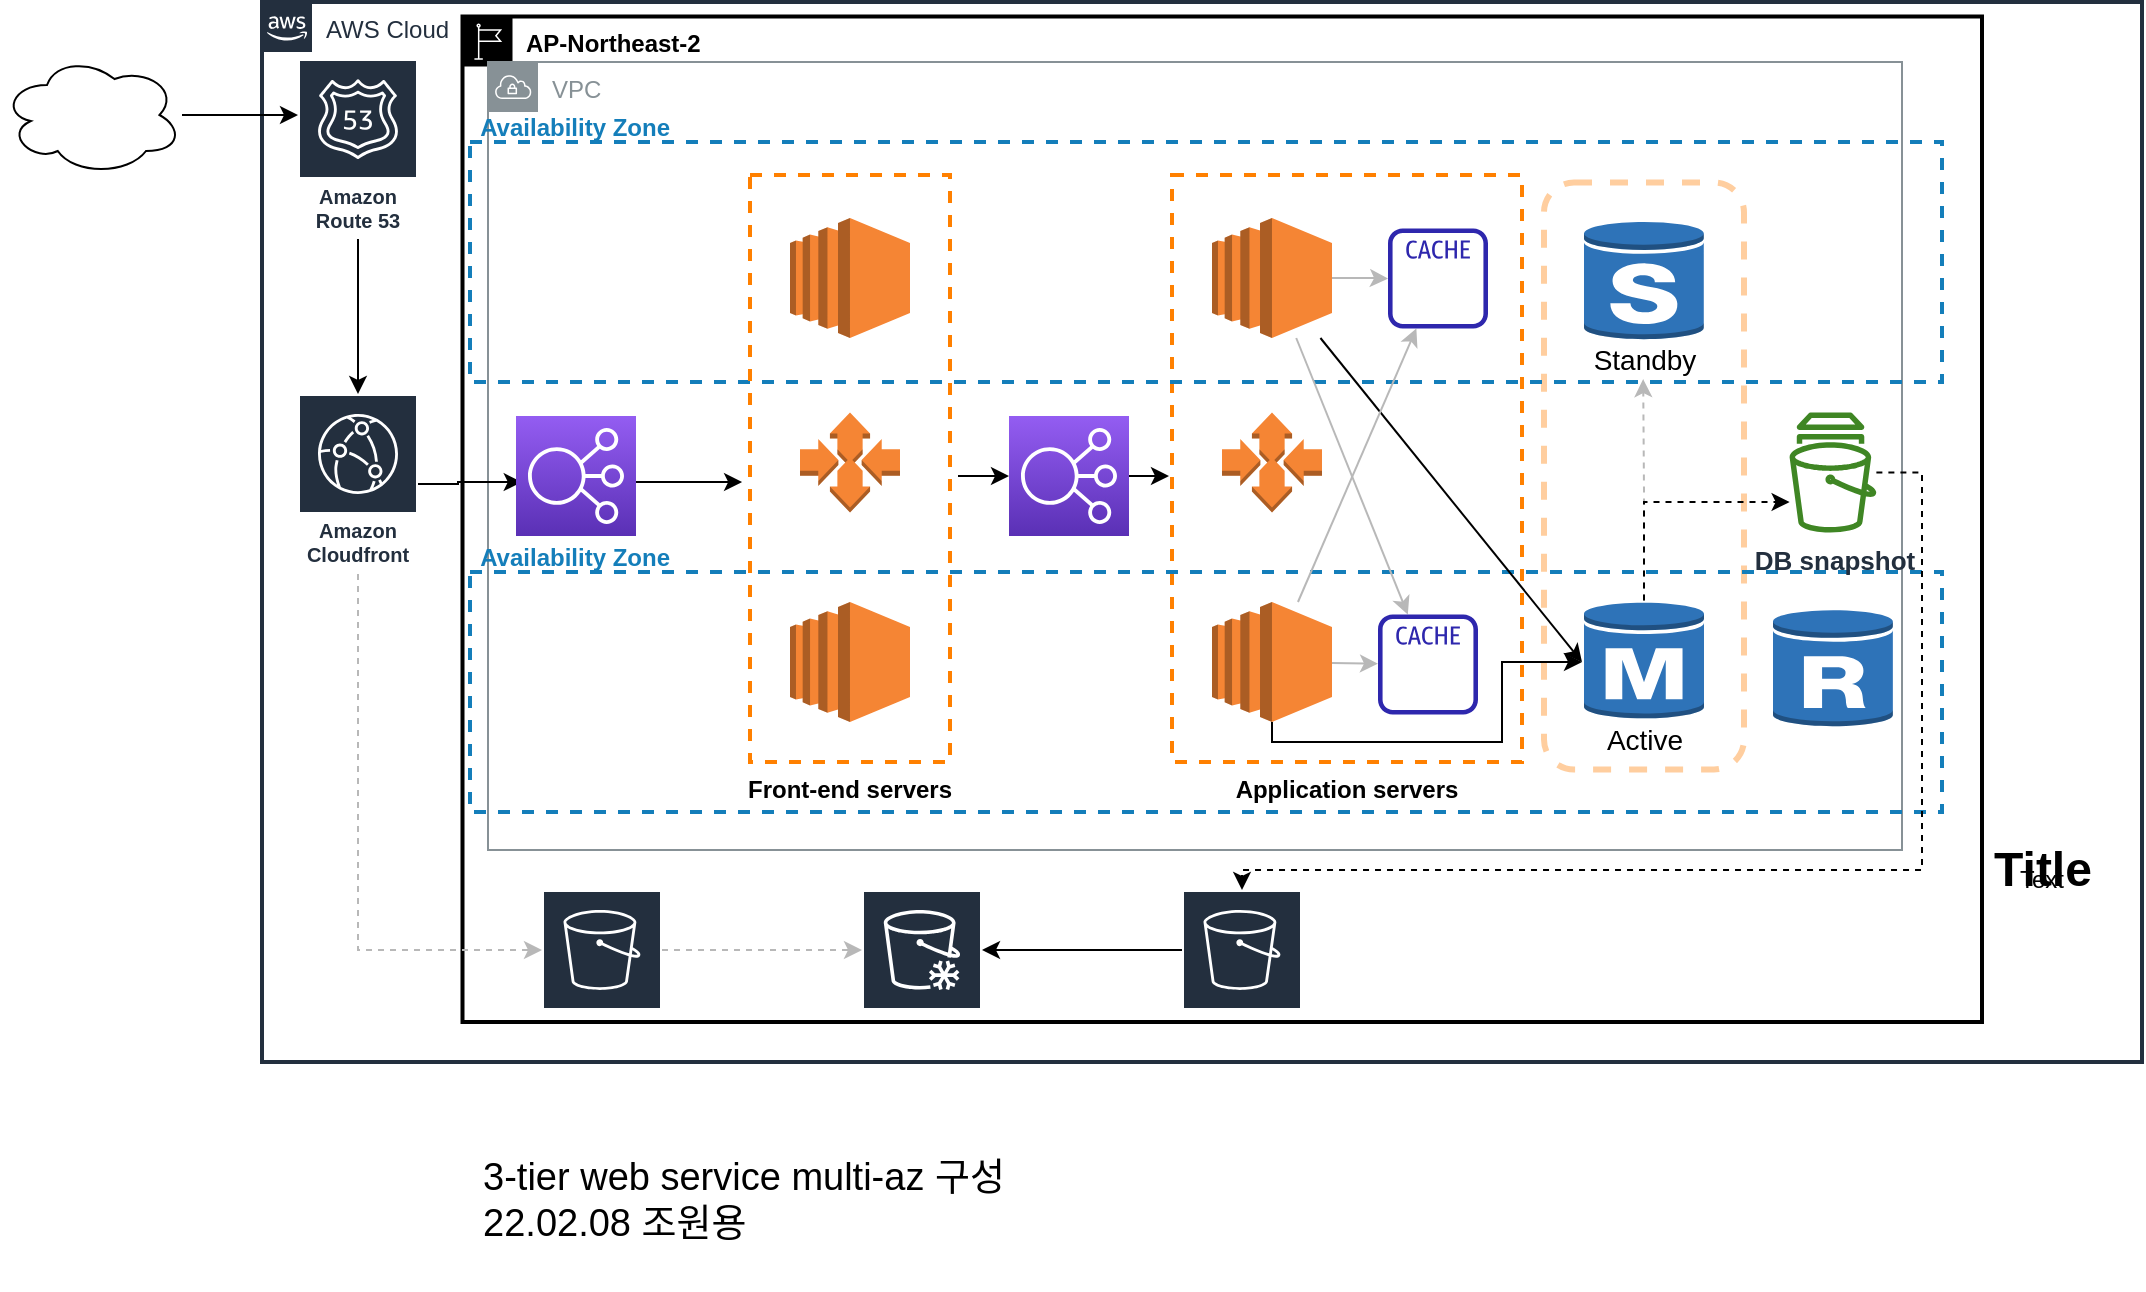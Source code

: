 <mxfile version="16.5.3" type="github"><diagram id="mN8qVYdgxtegw6tJVKb6" name="Page-1"><mxGraphModel dx="2622" dy="1825" grid="1" gridSize="10" guides="1" tooltips="1" connect="1" arrows="1" fold="1" page="1" pageScale="1" pageWidth="1169" pageHeight="827" math="0" shadow="0"><root><mxCell id="0"/><mxCell id="1" parent="0"/><mxCell id="jxvRxyFt_n_RGlF-SfEk-25" value="" style="fillColor=none;strokeColor=#FFCE9F;dashed=1;verticalAlign=top;fontStyle=1;fontColor=#000000;strokeWidth=3;labelPosition=center;verticalLabelPosition=bottom;align=center;horizontal=1;rounded=1;" parent="1" vertex="1"><mxGeometry x="791" y="-653.75" width="100" height="293.5" as="geometry"/></mxCell><mxCell id="jxvRxyFt_n_RGlF-SfEk-21" value="Application servers" style="fillColor=none;strokeColor=#FF8000;dashed=1;verticalAlign=top;fontStyle=1;fontColor=#000000;strokeWidth=2;labelPosition=center;verticalLabelPosition=bottom;align=center;horizontal=1;" parent="1" vertex="1"><mxGeometry x="605" y="-657.5" width="175" height="293.5" as="geometry"/></mxCell><mxCell id="PiZZ3t89xysJXexjlCm5-118" value="AP-Northeast-2" style="sketch=0;outlineConnect=0;gradientColor=none;html=1;whiteSpace=wrap;fontSize=12;fontStyle=1;shape=mxgraph.aws4.group;grIcon=mxgraph.aws4.group_region;strokeColor=#000000;fillColor=none;verticalAlign=top;align=left;spacingLeft=30;fontColor=#000000;strokeWidth=2;" parent="1" vertex="1"><mxGeometry x="250.25" y="-736.75" width="759.75" height="502.75" as="geometry"/></mxCell><mxCell id="mRodX8hJpUrA6hm6UzT5-10" value="VPC" style="sketch=0;outlineConnect=0;gradientColor=none;html=1;whiteSpace=wrap;fontSize=12;fontStyle=0;shape=mxgraph.aws4.group;grIcon=mxgraph.aws4.group_vpc;strokeColor=#879196;fillColor=none;verticalAlign=top;align=left;spacingLeft=30;fontColor=#879196;dashed=0;" parent="1" vertex="1"><mxGeometry x="263" y="-714" width="707" height="394" as="geometry"/></mxCell><mxCell id="jxvRxyFt_n_RGlF-SfEk-5" value="Availability Zone" style="fillColor=none;strokeColor=#147EBA;dashed=1;verticalAlign=bottom;fontStyle=1;fontColor=#147EBA;strokeWidth=2;labelPosition=left;verticalLabelPosition=top;align=right;spacingRight=-100;spacing=0;" parent="1" vertex="1"><mxGeometry x="254" y="-459" width="736" height="120" as="geometry"/></mxCell><mxCell id="mRodX8hJpUrA6hm6UzT5-80" value="AWS Cloud" style="points=[[0,0],[0.25,0],[0.5,0],[0.75,0],[1,0],[1,0.25],[1,0.5],[1,0.75],[1,1],[0.75,1],[0.5,1],[0.25,1],[0,1],[0,0.75],[0,0.5],[0,0.25]];outlineConnect=0;gradientColor=none;html=1;whiteSpace=wrap;fontSize=12;fontStyle=0;container=0;pointerEvents=0;collapsible=0;recursiveResize=0;shape=mxgraph.aws4.group;grIcon=mxgraph.aws4.group_aws_cloud_alt;strokeColor=#232F3E;fillColor=none;verticalAlign=top;align=left;spacingLeft=30;fontColor=#232F3E;dashed=0;flipV=0;flipH=0;strokeWidth=2;" parent="1" vertex="1"><mxGeometry x="150" y="-744" width="940" height="530" as="geometry"/></mxCell><mxCell id="mRodX8hJpUrA6hm6UzT5-20" value="" style="outlineConnect=0;dashed=0;verticalLabelPosition=bottom;verticalAlign=top;align=center;html=1;shape=mxgraph.aws3.ec2;fillColor=#F58534;gradientColor=none;aspect=fixed;" parent="1" vertex="1"><mxGeometry x="414" y="-636" width="60" height="60" as="geometry"/></mxCell><mxCell id="mRodX8hJpUrA6hm6UzT5-99" value="" style="outlineConnect=0;dashed=0;verticalLabelPosition=bottom;verticalAlign=top;align=center;html=1;shape=mxgraph.aws3.rds_db_instance_standby_multi_az;fillColor=#2E73B8;gradientColor=none;fontFamily=Helvetica;fontSize=14;fontColor=default;aspect=fixed;" parent="1" vertex="1"><mxGeometry x="811" y="-634.75" width="60" height="60" as="geometry"/></mxCell><mxCell id="mRodX8hJpUrA6hm6UzT5-100" value="Standby" style="text;html=1;align=center;verticalAlign=middle;resizable=0;points=[];autosize=1;strokeColor=none;fillColor=none;fontSize=14;fontFamily=Helvetica;fontColor=default;" parent="1" vertex="1"><mxGeometry x="806" y="-574.75" width="70" height="20" as="geometry"/></mxCell><mxCell id="mRodX8hJpUrA6hm6UzT5-101" value="Active" style="text;html=1;align=center;verticalAlign=middle;resizable=0;points=[];autosize=1;strokeColor=none;fillColor=none;fontSize=14;fontFamily=Helvetica;fontColor=default;" parent="1" vertex="1"><mxGeometry x="816" y="-384.75" width="50" height="20" as="geometry"/></mxCell><mxCell id="XFIr4bRdqynwFGlcgYA7-4" style="edgeStyle=orthogonalEdgeStyle;rounded=0;orthogonalLoop=1;jettySize=auto;html=1;" parent="1" source="XFIr4bRdqynwFGlcgYA7-3" target="mRodX8hJpUrA6hm6UzT5-75" edge="1"><mxGeometry relative="1" as="geometry"><mxPoint x="59" y="-624" as="targetPoint"/><Array as="points"><mxPoint x="69" y="-670"/></Array></mxGeometry></mxCell><mxCell id="XFIr4bRdqynwFGlcgYA7-3" value="" style="ellipse;shape=cloud;whiteSpace=wrap;html=1;" parent="1" vertex="1"><mxGeometry x="20" y="-717.5" width="90" height="60" as="geometry"/></mxCell><mxCell id="PiZZ3t89xysJXexjlCm5-158" style="edgeStyle=orthogonalEdgeStyle;rounded=0;orthogonalLoop=1;jettySize=auto;html=1;dashed=1;fontSize=10;fontColor=#000000;strokeColor=#B8B8B8;" parent="1" source="mRodX8hJpUrA6hm6UzT5-72" target="mRodX8hJpUrA6hm6UzT5-81" edge="1"><mxGeometry relative="1" as="geometry"/></mxCell><mxCell id="mRodX8hJpUrA6hm6UzT5-72" value="" style="sketch=0;outlineConnect=0;fontColor=#232F3E;gradientColor=none;strokeColor=#ffffff;fillColor=#232F3E;dashed=0;verticalLabelPosition=middle;verticalAlign=bottom;align=center;html=1;fontSize=10;fontStyle=1;spacing=3;shape=mxgraph.aws4.productIcon;prIcon=mxgraph.aws4.s3;whiteSpace=wrap;" parent="1" vertex="1"><mxGeometry x="290" y="-300" width="60" height="60" as="geometry"/></mxCell><mxCell id="mRodX8hJpUrA6hm6UzT5-81" value="" style="sketch=0;outlineConnect=0;fontColor=#232F3E;gradientColor=none;strokeColor=#ffffff;fillColor=#232F3E;dashed=0;verticalLabelPosition=middle;verticalAlign=bottom;align=center;html=1;whiteSpace=wrap;fontSize=10;fontStyle=1;spacing=3;shape=mxgraph.aws4.productIcon;prIcon=mxgraph.aws4.glacier;" parent="1" vertex="1"><mxGeometry x="450" y="-300" width="60" height="60" as="geometry"/></mxCell><mxCell id="PiZZ3t89xysJXexjlCm5-146" style="edgeStyle=orthogonalEdgeStyle;rounded=0;orthogonalLoop=1;jettySize=auto;html=1;entryX=0.039;entryY=0.463;entryDx=0;entryDy=0;entryPerimeter=0;fontSize=10;fontColor=#000000;strokeColor=#000000;" parent="1" source="mRodX8hJpUrA6hm6UzT5-73" target="PiZZ3t89xysJXexjlCm5-118" edge="1"><mxGeometry relative="1" as="geometry"/></mxCell><mxCell id="PiZZ3t89xysJXexjlCm5-157" style="edgeStyle=orthogonalEdgeStyle;rounded=0;orthogonalLoop=1;jettySize=auto;html=1;dashed=1;fontSize=10;fontColor=#000000;strokeColor=#B8B8B8;" parent="1" source="mRodX8hJpUrA6hm6UzT5-73" target="mRodX8hJpUrA6hm6UzT5-72" edge="1"><mxGeometry relative="1" as="geometry"><Array as="points"><mxPoint x="198" y="-270"/></Array></mxGeometry></mxCell><mxCell id="mRodX8hJpUrA6hm6UzT5-73" value="Amazon Cloudfront" style="sketch=0;outlineConnect=0;fontColor=#232F3E;gradientColor=none;strokeColor=#ffffff;fillColor=#232F3E;dashed=0;verticalLabelPosition=middle;verticalAlign=bottom;align=center;html=1;whiteSpace=wrap;fontSize=10;fontStyle=1;spacing=3;shape=mxgraph.aws4.productIcon;prIcon=mxgraph.aws4.cloudfront;" parent="1" vertex="1"><mxGeometry x="168" y="-548" width="60" height="90" as="geometry"/></mxCell><mxCell id="XFIr4bRdqynwFGlcgYA7-5" style="edgeStyle=orthogonalEdgeStyle;rounded=0;orthogonalLoop=1;jettySize=auto;html=1;" parent="1" source="mRodX8hJpUrA6hm6UzT5-75" target="mRodX8hJpUrA6hm6UzT5-73" edge="1"><mxGeometry relative="1" as="geometry"/></mxCell><mxCell id="mRodX8hJpUrA6hm6UzT5-75" value="Amazon Route 53" style="sketch=0;outlineConnect=0;fontColor=#232F3E;gradientColor=none;strokeColor=#ffffff;fillColor=#232F3E;dashed=0;verticalLabelPosition=middle;verticalAlign=bottom;align=center;html=1;whiteSpace=wrap;fontSize=10;fontStyle=1;spacing=3;shape=mxgraph.aws4.productIcon;prIcon=mxgraph.aws4.route_53;" parent="1" vertex="1"><mxGeometry x="168" y="-715.5" width="60" height="90" as="geometry"/></mxCell><mxCell id="eOMwnjaS6-KJKkdp49Ax-9" value="" style="outlineConnect=0;dashed=0;verticalLabelPosition=bottom;verticalAlign=top;align=center;html=1;shape=mxgraph.aws3.auto_scaling;fillColor=#F58534;gradientColor=none;shadow=0;strokeColor=#BA6829;strokeWidth=1;aspect=fixed;" parent="1" vertex="1"><mxGeometry x="419" y="-538.75" width="50" height="50" as="geometry"/></mxCell><mxCell id="jxvRxyFt_n_RGlF-SfEk-3" value="Availability Zone" style="fillColor=none;strokeColor=#147EBA;dashed=1;verticalAlign=bottom;fontStyle=1;fontColor=#147EBA;strokeWidth=2;labelPosition=left;verticalLabelPosition=top;align=right;spacing=0;spacingLeft=0;spacingRight=-100;spacingTop=0;" parent="1" vertex="1"><mxGeometry x="254" y="-674" width="736" height="120" as="geometry"/></mxCell><mxCell id="PiZZ3t89xysJXexjlCm5-147" style="edgeStyle=orthogonalEdgeStyle;rounded=0;orthogonalLoop=1;jettySize=auto;html=1;entryX=0.184;entryY=0.463;entryDx=0;entryDy=0;entryPerimeter=0;fontSize=10;fontColor=#000000;strokeColor=#000000;" parent="1" source="jxvRxyFt_n_RGlF-SfEk-4" target="PiZZ3t89xysJXexjlCm5-118" edge="1"><mxGeometry relative="1" as="geometry"><Array as="points"><mxPoint x="350" y="-504"/><mxPoint x="350" y="-504"/></Array></mxGeometry></mxCell><mxCell id="jxvRxyFt_n_RGlF-SfEk-4" value="" style="sketch=0;points=[[0,0,0],[0.25,0,0],[0.5,0,0],[0.75,0,0],[1,0,0],[0,1,0],[0.25,1,0],[0.5,1,0],[0.75,1,0],[1,1,0],[0,0.25,0],[0,0.5,0],[0,0.75,0],[1,0.25,0],[1,0.5,0],[1,0.75,0]];outlineConnect=0;fontColor=#232F3E;gradientColor=#945DF2;gradientDirection=north;fillColor=#5A30B5;strokeColor=#ffffff;dashed=0;verticalLabelPosition=bottom;verticalAlign=top;align=center;html=1;fontSize=12;fontStyle=0;aspect=fixed;shape=mxgraph.aws4.resourceIcon;resIcon=mxgraph.aws4.elastic_load_balancing;" parent="1" vertex="1"><mxGeometry x="277" y="-537" width="60" height="60" as="geometry"/></mxCell><mxCell id="jxvRxyFt_n_RGlF-SfEk-6" value="" style="outlineConnect=0;dashed=0;verticalLabelPosition=bottom;verticalAlign=top;align=center;html=1;shape=mxgraph.aws3.ec2;fillColor=#F58534;gradientColor=none;aspect=fixed;" parent="1" vertex="1"><mxGeometry x="414" y="-444" width="60" height="60" as="geometry"/></mxCell><mxCell id="PiZZ3t89xysJXexjlCm5-149" style="edgeStyle=orthogonalEdgeStyle;rounded=0;orthogonalLoop=1;jettySize=auto;html=1;entryX=-0.006;entryY=0.512;entryDx=0;entryDy=0;entryPerimeter=0;fontSize=10;fontColor=#000000;strokeColor=#000000;" parent="1" source="jxvRxyFt_n_RGlF-SfEk-8" target="jxvRxyFt_n_RGlF-SfEk-21" edge="1"><mxGeometry relative="1" as="geometry"/></mxCell><mxCell id="jxvRxyFt_n_RGlF-SfEk-8" value="" style="sketch=0;points=[[0,0,0],[0.25,0,0],[0.5,0,0],[0.75,0,0],[1,0,0],[0,1,0],[0.25,1,0],[0.5,1,0],[0.75,1,0],[1,1,0],[0,0.25,0],[0,0.5,0],[0,0.75,0],[1,0.25,0],[1,0.5,0],[1,0.75,0]];outlineConnect=0;fontColor=#232F3E;gradientColor=#945DF2;gradientDirection=north;fillColor=#5A30B5;strokeColor=#ffffff;dashed=0;verticalLabelPosition=bottom;verticalAlign=top;align=center;html=1;fontSize=12;fontStyle=0;aspect=fixed;shape=mxgraph.aws4.resourceIcon;resIcon=mxgraph.aws4.elastic_load_balancing;" parent="1" vertex="1"><mxGeometry x="523.5" y="-537" width="60" height="60" as="geometry"/></mxCell><mxCell id="jxvRxyFt_n_RGlF-SfEk-11" value="Front-end servers" style="fillColor=none;strokeColor=#FF8000;dashed=1;verticalAlign=top;fontStyle=1;fontColor=#000000;strokeWidth=2;labelPosition=center;verticalLabelPosition=bottom;align=center;horizontal=1;" parent="1" vertex="1"><mxGeometry x="394" y="-657.5" width="100" height="293.5" as="geometry"/></mxCell><mxCell id="PiZZ3t89xysJXexjlCm5-150" style="edgeStyle=orthogonalEdgeStyle;rounded=0;orthogonalLoop=1;jettySize=auto;html=1;fontSize=10;fontColor=#000000;strokeColor=#B8B8B8;" parent="1" source="jxvRxyFt_n_RGlF-SfEk-18" target="PiZZ3t89xysJXexjlCm5-116" edge="1"><mxGeometry relative="1" as="geometry"/></mxCell><mxCell id="PiZZ3t89xysJXexjlCm5-151" style="rounded=0;orthogonalLoop=1;jettySize=auto;html=1;fontSize=10;fontColor=#000000;strokeColor=#B8B8B8;" parent="1" source="jxvRxyFt_n_RGlF-SfEk-18" target="PiZZ3t89xysJXexjlCm5-117" edge="1"><mxGeometry relative="1" as="geometry"/></mxCell><mxCell id="PiZZ3t89xysJXexjlCm5-154" style="edgeStyle=none;rounded=0;orthogonalLoop=1;jettySize=auto;html=1;entryX=0.19;entryY=0.817;entryDx=0;entryDy=0;entryPerimeter=0;fontSize=10;fontColor=#000000;strokeColor=#000000;" parent="1" source="jxvRxyFt_n_RGlF-SfEk-18" target="jxvRxyFt_n_RGlF-SfEk-25" edge="1"><mxGeometry relative="1" as="geometry"/></mxCell><mxCell id="jxvRxyFt_n_RGlF-SfEk-18" value="" style="outlineConnect=0;dashed=0;verticalLabelPosition=bottom;verticalAlign=top;align=center;html=1;shape=mxgraph.aws3.ec2;fillColor=#F58534;gradientColor=none;aspect=fixed;" parent="1" vertex="1"><mxGeometry x="625" y="-636" width="60" height="60" as="geometry"/></mxCell><mxCell id="jxvRxyFt_n_RGlF-SfEk-19" value="" style="outlineConnect=0;dashed=0;verticalLabelPosition=bottom;verticalAlign=top;align=center;html=1;shape=mxgraph.aws3.auto_scaling;fillColor=#F58534;gradientColor=none;shadow=0;strokeColor=#BA6829;strokeWidth=1;aspect=fixed;" parent="1" vertex="1"><mxGeometry x="630" y="-538.75" width="50" height="50" as="geometry"/></mxCell><mxCell id="PiZZ3t89xysJXexjlCm5-152" style="edgeStyle=none;rounded=0;orthogonalLoop=1;jettySize=auto;html=1;fontSize=10;fontColor=#000000;strokeColor=#B8B8B8;" parent="1" source="jxvRxyFt_n_RGlF-SfEk-20" target="PiZZ3t89xysJXexjlCm5-117" edge="1"><mxGeometry relative="1" as="geometry"/></mxCell><mxCell id="PiZZ3t89xysJXexjlCm5-153" style="edgeStyle=none;rounded=0;orthogonalLoop=1;jettySize=auto;html=1;fontSize=10;fontColor=#000000;strokeColor=#B8B8B8;" parent="1" source="jxvRxyFt_n_RGlF-SfEk-20" target="PiZZ3t89xysJXexjlCm5-116" edge="1"><mxGeometry relative="1" as="geometry"/></mxCell><mxCell id="PiZZ3t89xysJXexjlCm5-155" style="edgeStyle=orthogonalEdgeStyle;rounded=0;orthogonalLoop=1;jettySize=auto;html=1;entryX=0.19;entryY=0.817;entryDx=0;entryDy=0;entryPerimeter=0;fontSize=10;fontColor=#000000;strokeColor=#000000;" parent="1" source="jxvRxyFt_n_RGlF-SfEk-20" target="jxvRxyFt_n_RGlF-SfEk-25" edge="1"><mxGeometry relative="1" as="geometry"><Array as="points"><mxPoint x="655" y="-374"/><mxPoint x="770" y="-374"/><mxPoint x="770" y="-414"/></Array></mxGeometry></mxCell><mxCell id="jxvRxyFt_n_RGlF-SfEk-20" value="" style="outlineConnect=0;dashed=0;verticalLabelPosition=bottom;verticalAlign=top;align=center;html=1;shape=mxgraph.aws3.ec2;fillColor=#F58534;gradientColor=none;aspect=fixed;" parent="1" vertex="1"><mxGeometry x="625" y="-444" width="60" height="60" as="geometry"/></mxCell><mxCell id="PiZZ3t89xysJXexjlCm5-156" style="edgeStyle=orthogonalEdgeStyle;rounded=0;orthogonalLoop=1;jettySize=auto;html=1;entryX=0.797;entryY=0.988;entryDx=0;entryDy=0;entryPerimeter=0;fontSize=10;fontColor=#000000;strokeColor=#B8B8B8;dashed=1;" parent="1" source="jxvRxyFt_n_RGlF-SfEk-23" target="jxvRxyFt_n_RGlF-SfEk-3" edge="1"><mxGeometry relative="1" as="geometry"/></mxCell><mxCell id="PiZZ3t89xysJXexjlCm5-160" style="edgeStyle=orthogonalEdgeStyle;rounded=0;orthogonalLoop=1;jettySize=auto;html=1;dashed=1;fontSize=10;fontColor=#000000;strokeColor=#000000;" parent="1" source="jxvRxyFt_n_RGlF-SfEk-23" target="PiZZ3t89xysJXexjlCm5-159" edge="1"><mxGeometry relative="1" as="geometry"><Array as="points"><mxPoint x="841" y="-494"/></Array></mxGeometry></mxCell><mxCell id="jxvRxyFt_n_RGlF-SfEk-23" value="" style="outlineConnect=0;dashed=0;verticalLabelPosition=bottom;verticalAlign=top;align=center;html=1;shape=mxgraph.aws3.rds_db_instance;fillColor=#2E73B8;gradientColor=none;fontFamily=Helvetica;fontSize=14;fontColor=default;aspect=fixed;" parent="1" vertex="1"><mxGeometry x="811" y="-444.75" width="60" height="60" as="geometry"/></mxCell><mxCell id="WaCBdqwchcT2EgOetMC3-1" style="edgeStyle=orthogonalEdgeStyle;rounded=0;orthogonalLoop=1;jettySize=auto;html=1;" edge="1" parent="1" source="jxvRxyFt_n_RGlF-SfEk-31" target="mRodX8hJpUrA6hm6UzT5-81"><mxGeometry relative="1" as="geometry"/></mxCell><mxCell id="jxvRxyFt_n_RGlF-SfEk-31" value="" style="sketch=0;outlineConnect=0;fontColor=#232F3E;gradientColor=none;strokeColor=#ffffff;fillColor=#232F3E;dashed=0;verticalLabelPosition=middle;verticalAlign=bottom;align=center;html=1;fontSize=10;fontStyle=1;spacing=3;shape=mxgraph.aws4.productIcon;prIcon=mxgraph.aws4.s3;whiteSpace=wrap;" parent="1" vertex="1"><mxGeometry x="610" y="-300" width="60" height="60" as="geometry"/></mxCell><mxCell id="PiZZ3t89xysJXexjlCm5-87" value="" style="outlineConnect=0;dashed=0;verticalLabelPosition=bottom;verticalAlign=top;align=center;html=1;shape=mxgraph.aws3.rds_db_instance_read_replica;fillColor=#2E73B8;gradientColor=none;sketch=0;" parent="1" vertex="1"><mxGeometry x="905.5" y="-441" width="60" height="60" as="geometry"/></mxCell><mxCell id="PiZZ3t89xysJXexjlCm5-116" value="" style="sketch=0;outlineConnect=0;fontColor=#232F3E;gradientColor=none;fillColor=#2E27AD;strokeColor=none;dashed=0;verticalLabelPosition=bottom;verticalAlign=top;align=center;html=1;fontSize=12;fontStyle=0;aspect=fixed;pointerEvents=1;shape=mxgraph.aws4.cache_node;" parent="1" vertex="1"><mxGeometry x="713" y="-630.75" width="50" height="50" as="geometry"/></mxCell><mxCell id="PiZZ3t89xysJXexjlCm5-117" value="" style="sketch=0;outlineConnect=0;fontColor=#232F3E;gradientColor=none;fillColor=#2E27AD;strokeColor=none;dashed=0;verticalLabelPosition=bottom;verticalAlign=top;align=center;html=1;fontSize=12;fontStyle=0;aspect=fixed;pointerEvents=1;shape=mxgraph.aws4.cache_node;" parent="1" vertex="1"><mxGeometry x="708" y="-437.75" width="50" height="50" as="geometry"/></mxCell><mxCell id="PiZZ3t89xysJXexjlCm5-148" style="edgeStyle=orthogonalEdgeStyle;rounded=0;orthogonalLoop=1;jettySize=auto;html=1;entryX=0;entryY=0.5;entryDx=0;entryDy=0;entryPerimeter=0;fontSize=10;fontColor=#000000;strokeColor=#000000;" parent="1" target="jxvRxyFt_n_RGlF-SfEk-8" edge="1"><mxGeometry relative="1" as="geometry"><mxPoint x="498" y="-507" as="sourcePoint"/><mxPoint x="400.044" y="-493.977" as="targetPoint"/><Array as="points"><mxPoint x="498" y="-507"/></Array></mxGeometry></mxCell><mxCell id="PiZZ3t89xysJXexjlCm5-161" style="edgeStyle=orthogonalEdgeStyle;rounded=0;orthogonalLoop=1;jettySize=auto;html=1;dashed=1;fontSize=10;fontColor=#000000;strokeColor=#000000;" parent="1" source="PiZZ3t89xysJXexjlCm5-159" target="jxvRxyFt_n_RGlF-SfEk-31" edge="1"><mxGeometry relative="1" as="geometry"><Array as="points"><mxPoint x="980" y="-509"/><mxPoint x="980" y="-310"/><mxPoint x="640" y="-310"/></Array></mxGeometry></mxCell><mxCell id="PiZZ3t89xysJXexjlCm5-159" value="&lt;b&gt;&lt;font style=&quot;font-size: 13px&quot;&gt;DB snapshot&lt;/font&gt;&lt;/b&gt;" style="sketch=0;outlineConnect=0;fontColor=#232F3E;gradientColor=none;fillColor=#3F8624;strokeColor=none;dashed=0;verticalLabelPosition=bottom;verticalAlign=top;align=center;html=1;fontSize=12;fontStyle=0;pointerEvents=1;shape=mxgraph.aws4.snapshot;rounded=1;" parent="1" vertex="1"><mxGeometry x="905.5" y="-538.75" width="60" height="60" as="geometry"/></mxCell><mxCell id="WaCBdqwchcT2EgOetMC3-2" value="Title" style="text;strokeColor=none;fillColor=none;html=1;fontSize=24;fontStyle=1;verticalAlign=middle;align=center;" vertex="1" parent="1"><mxGeometry x="990" y="-330" width="100" height="40" as="geometry"/></mxCell><mxCell id="WaCBdqwchcT2EgOetMC3-3" value="Text" style="text;html=1;strokeColor=none;fillColor=none;align=center;verticalAlign=middle;whiteSpace=wrap;rounded=0;" vertex="1" parent="1"><mxGeometry x="1010" y="-320" width="60" height="30" as="geometry"/></mxCell><mxCell id="WaCBdqwchcT2EgOetMC3-4" value="3-tier web service multi-az 구성&lt;br style=&quot;font-size: 19px&quot;&gt;&lt;div style=&quot;text-align: left ; font-size: 19px&quot;&gt;&lt;span style=&quot;font-size: 19px&quot;&gt;22.02.08 조원용&lt;/span&gt;&lt;/div&gt;" style="text;html=1;strokeColor=none;fillColor=none;align=center;verticalAlign=middle;whiteSpace=wrap;rounded=0;fontSize=19;" vertex="1" parent="1"><mxGeometry x="240" y="-190" width="302" height="90" as="geometry"/></mxCell></root></mxGraphModel></diagram></mxfile>